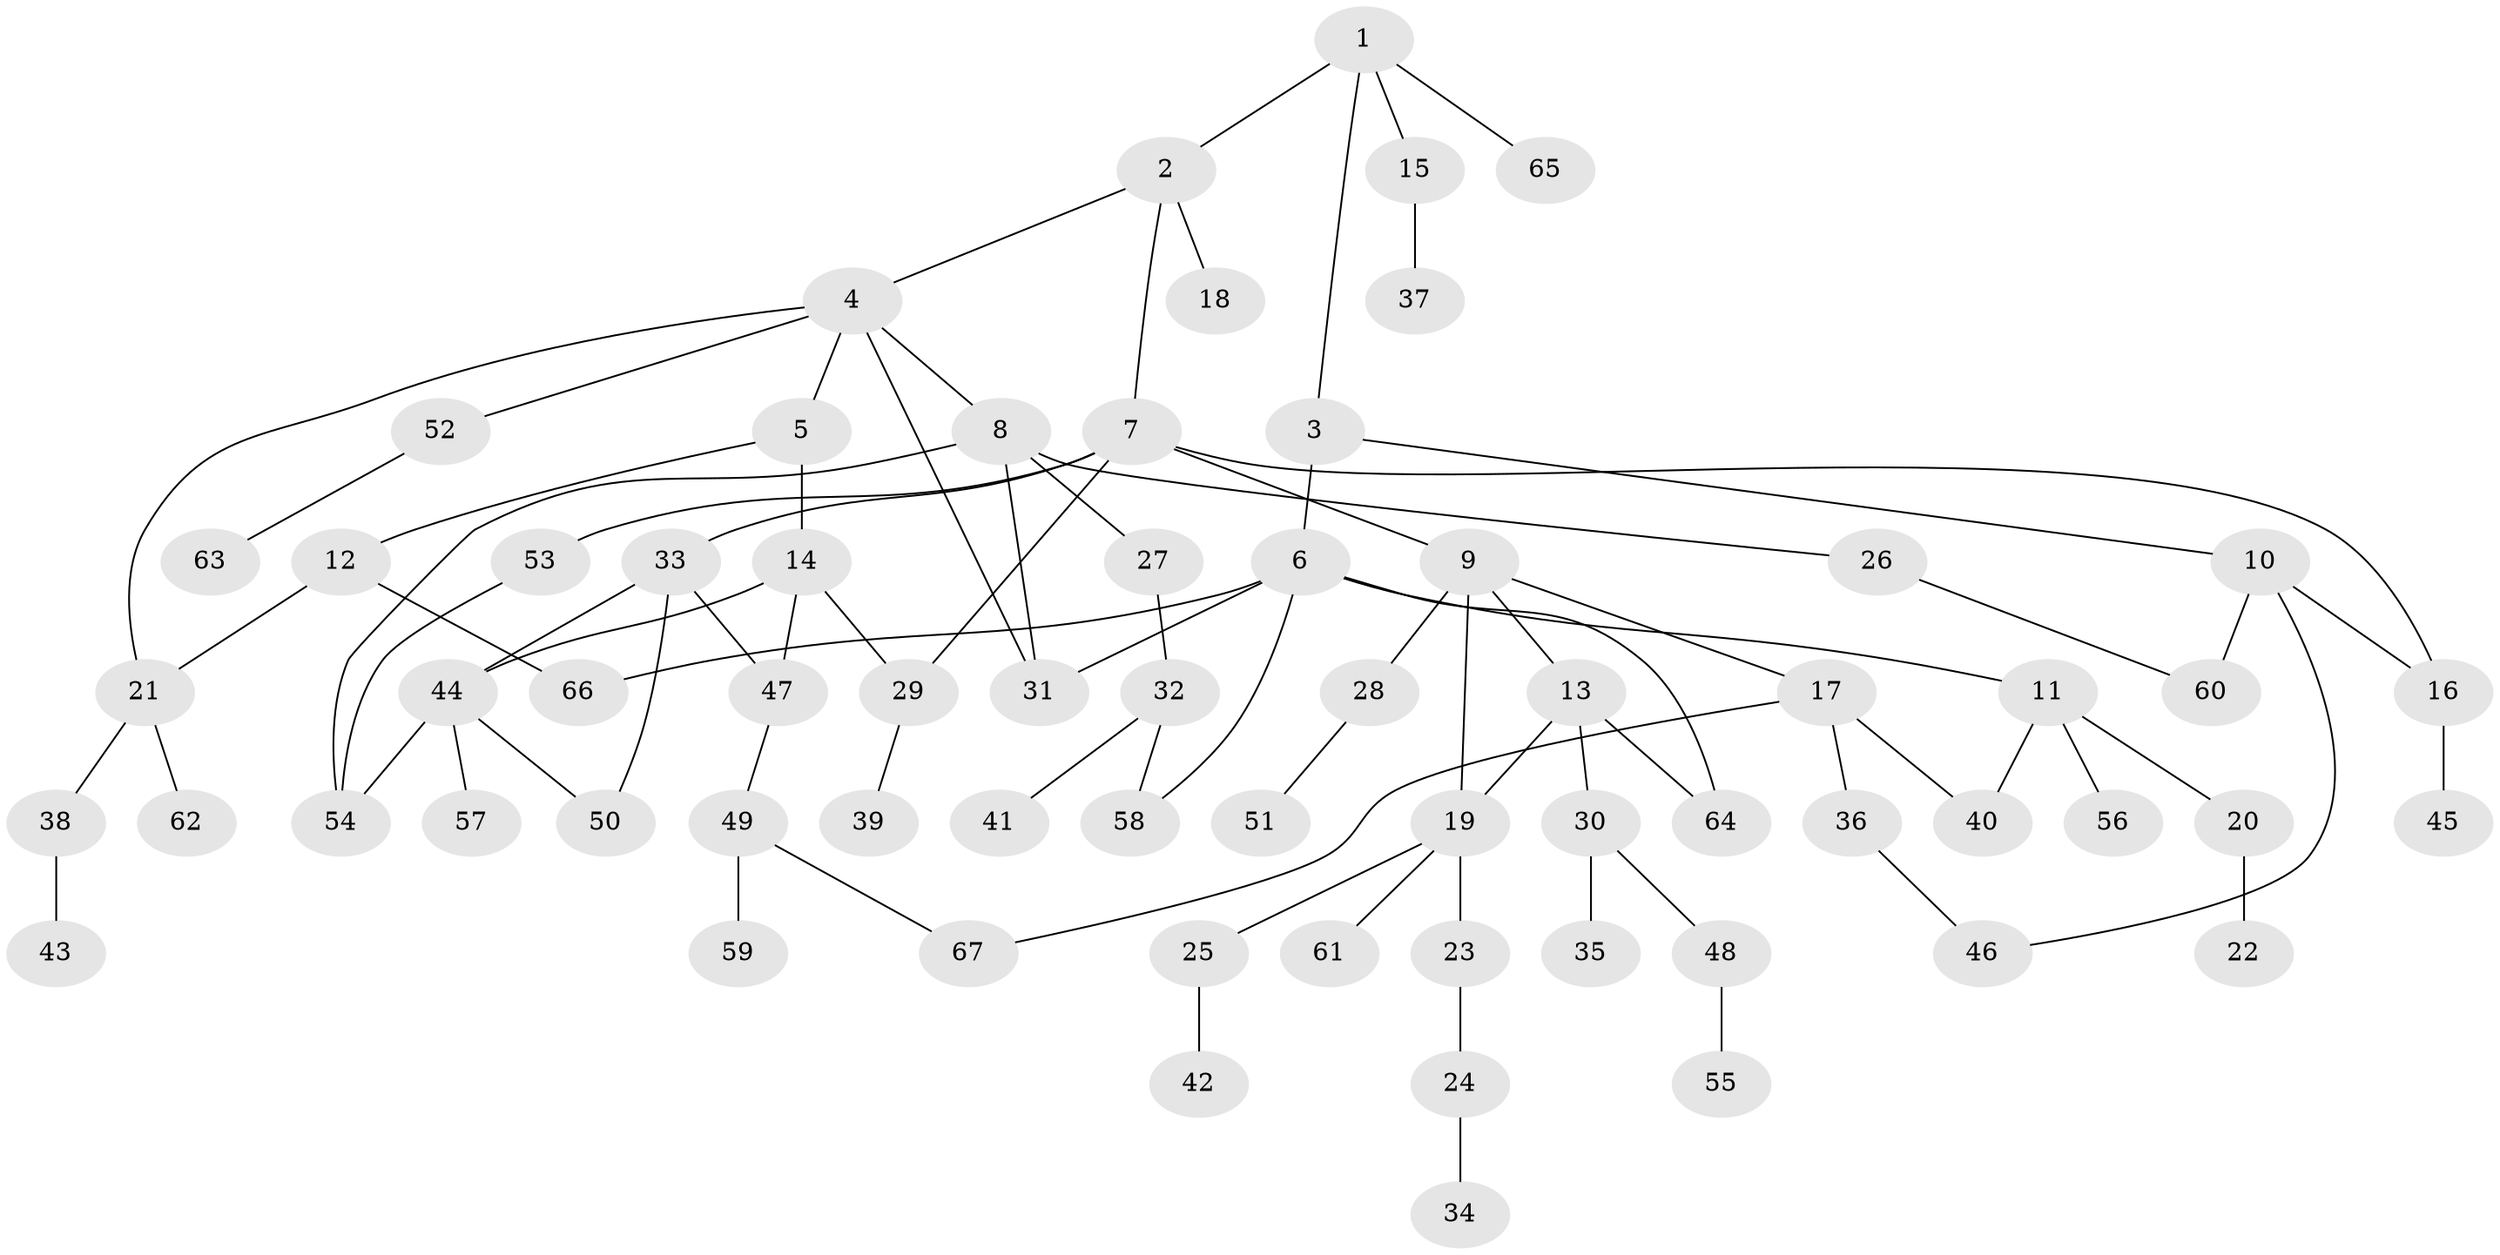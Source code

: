 // Generated by graph-tools (version 1.1) at 2025/49/03/09/25 03:49:26]
// undirected, 67 vertices, 84 edges
graph export_dot {
graph [start="1"]
  node [color=gray90,style=filled];
  1;
  2;
  3;
  4;
  5;
  6;
  7;
  8;
  9;
  10;
  11;
  12;
  13;
  14;
  15;
  16;
  17;
  18;
  19;
  20;
  21;
  22;
  23;
  24;
  25;
  26;
  27;
  28;
  29;
  30;
  31;
  32;
  33;
  34;
  35;
  36;
  37;
  38;
  39;
  40;
  41;
  42;
  43;
  44;
  45;
  46;
  47;
  48;
  49;
  50;
  51;
  52;
  53;
  54;
  55;
  56;
  57;
  58;
  59;
  60;
  61;
  62;
  63;
  64;
  65;
  66;
  67;
  1 -- 2;
  1 -- 3;
  1 -- 15;
  1 -- 65;
  2 -- 4;
  2 -- 7;
  2 -- 18;
  3 -- 6;
  3 -- 10;
  4 -- 5;
  4 -- 8;
  4 -- 52;
  4 -- 21;
  4 -- 31;
  5 -- 12;
  5 -- 14;
  6 -- 11;
  6 -- 31;
  6 -- 64;
  6 -- 66;
  6 -- 58;
  7 -- 9;
  7 -- 16;
  7 -- 33;
  7 -- 53;
  7 -- 29;
  8 -- 26;
  8 -- 27;
  8 -- 54;
  8 -- 31;
  9 -- 13;
  9 -- 17;
  9 -- 19;
  9 -- 28;
  10 -- 46;
  10 -- 60;
  10 -- 16;
  11 -- 20;
  11 -- 56;
  11 -- 40;
  12 -- 21;
  12 -- 66;
  13 -- 30;
  13 -- 64;
  13 -- 19;
  14 -- 29;
  14 -- 44;
  14 -- 47;
  15 -- 37;
  16 -- 45;
  17 -- 36;
  17 -- 40;
  17 -- 67;
  19 -- 23;
  19 -- 25;
  19 -- 61;
  20 -- 22;
  21 -- 38;
  21 -- 62;
  23 -- 24;
  24 -- 34;
  25 -- 42;
  26 -- 60;
  27 -- 32;
  28 -- 51;
  29 -- 39;
  30 -- 35;
  30 -- 48;
  32 -- 41;
  32 -- 58;
  33 -- 47;
  33 -- 44;
  33 -- 50;
  36 -- 46;
  38 -- 43;
  44 -- 50;
  44 -- 57;
  44 -- 54;
  47 -- 49;
  48 -- 55;
  49 -- 59;
  49 -- 67;
  52 -- 63;
  53 -- 54;
}
